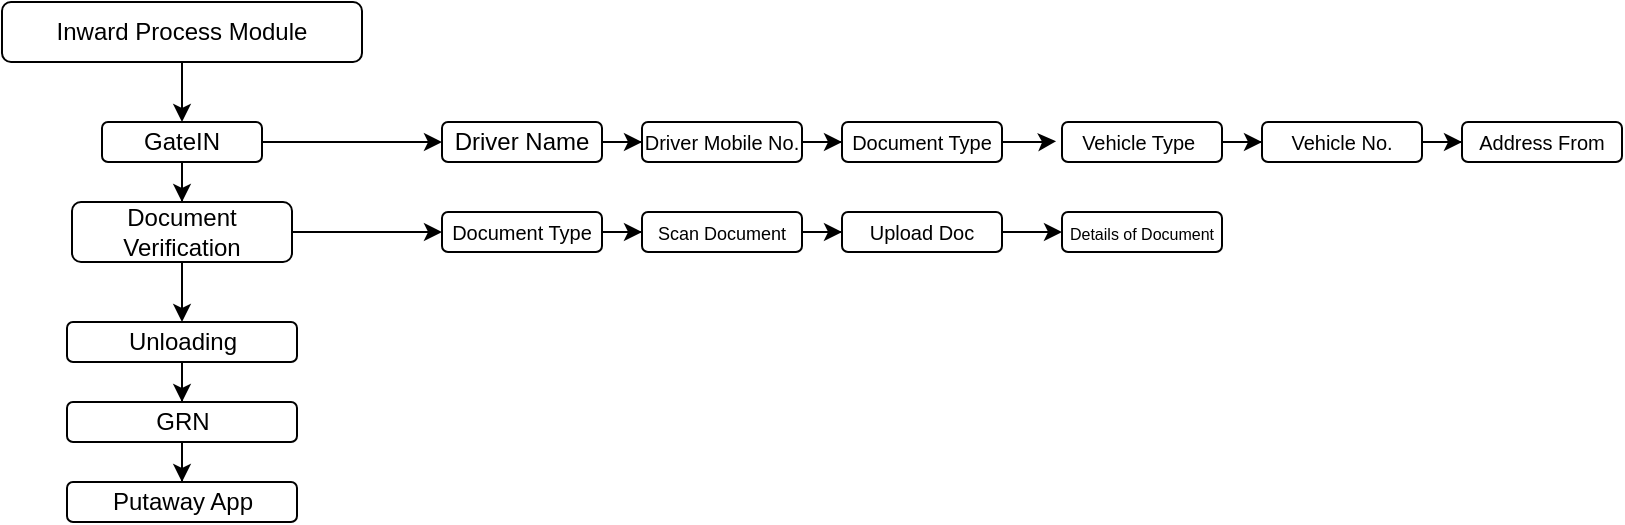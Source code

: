<mxfile version="24.7.8">
  <diagram name="Page-1" id="48HZM81npkZ8VSoMmzUd">
    <mxGraphModel dx="606" dy="315" grid="1" gridSize="10" guides="1" tooltips="1" connect="1" arrows="1" fold="1" page="1" pageScale="1" pageWidth="850" pageHeight="1100" math="0" shadow="0">
      <root>
        <mxCell id="0" />
        <mxCell id="1" parent="0" />
        <mxCell id="ME9PV-bQM1VIJkFycnZ1-24" style="edgeStyle=orthogonalEdgeStyle;rounded=0;orthogonalLoop=1;jettySize=auto;html=1;" edge="1" parent="1" source="ME9PV-bQM1VIJkFycnZ1-25" target="ME9PV-bQM1VIJkFycnZ1-27">
          <mxGeometry relative="1" as="geometry" />
        </mxCell>
        <mxCell id="ME9PV-bQM1VIJkFycnZ1-25" value="Inward Process Module" style="rounded=1;whiteSpace=wrap;html=1;" vertex="1" parent="1">
          <mxGeometry x="30" y="20" width="180" height="30" as="geometry" />
        </mxCell>
        <mxCell id="ME9PV-bQM1VIJkFycnZ1-26" style="edgeStyle=orthogonalEdgeStyle;rounded=0;orthogonalLoop=1;jettySize=auto;html=1;entryX=0.5;entryY=0;entryDx=0;entryDy=0;" edge="1" parent="1" source="ME9PV-bQM1VIJkFycnZ1-27" target="ME9PV-bQM1VIJkFycnZ1-29">
          <mxGeometry relative="1" as="geometry">
            <mxPoint x="160" y="290" as="targetPoint" />
          </mxGeometry>
        </mxCell>
        <mxCell id="ME9PV-bQM1VIJkFycnZ1-35" style="edgeStyle=orthogonalEdgeStyle;rounded=0;orthogonalLoop=1;jettySize=auto;html=1;" edge="1" parent="1" source="ME9PV-bQM1VIJkFycnZ1-27" target="ME9PV-bQM1VIJkFycnZ1-36">
          <mxGeometry relative="1" as="geometry">
            <mxPoint x="290" y="40" as="targetPoint" />
          </mxGeometry>
        </mxCell>
        <mxCell id="ME9PV-bQM1VIJkFycnZ1-27" value="GateIN" style="rounded=1;whiteSpace=wrap;html=1;" vertex="1" parent="1">
          <mxGeometry x="80" y="80" width="80" height="20" as="geometry" />
        </mxCell>
        <mxCell id="ME9PV-bQM1VIJkFycnZ1-28" value="" style="edgeStyle=orthogonalEdgeStyle;rounded=0;orthogonalLoop=1;jettySize=auto;html=1;" edge="1" parent="1" source="ME9PV-bQM1VIJkFycnZ1-34" target="ME9PV-bQM1VIJkFycnZ1-31">
          <mxGeometry relative="1" as="geometry" />
        </mxCell>
        <mxCell id="ME9PV-bQM1VIJkFycnZ1-48" value="" style="edgeStyle=orthogonalEdgeStyle;rounded=0;orthogonalLoop=1;jettySize=auto;html=1;" edge="1" parent="1" source="ME9PV-bQM1VIJkFycnZ1-29">
          <mxGeometry relative="1" as="geometry">
            <mxPoint x="250" y="135.0" as="targetPoint" />
          </mxGeometry>
        </mxCell>
        <mxCell id="ME9PV-bQM1VIJkFycnZ1-29" value="Document Verification" style="rounded=1;whiteSpace=wrap;html=1;" vertex="1" parent="1">
          <mxGeometry x="65" y="120" width="110" height="30" as="geometry" />
        </mxCell>
        <mxCell id="ME9PV-bQM1VIJkFycnZ1-30" value="" style="edgeStyle=orthogonalEdgeStyle;rounded=0;orthogonalLoop=1;jettySize=auto;html=1;" edge="1" parent="1" source="ME9PV-bQM1VIJkFycnZ1-31" target="ME9PV-bQM1VIJkFycnZ1-32">
          <mxGeometry relative="1" as="geometry" />
        </mxCell>
        <mxCell id="ME9PV-bQM1VIJkFycnZ1-31" value="GRN" style="rounded=1;whiteSpace=wrap;html=1;" vertex="1" parent="1">
          <mxGeometry x="62.5" y="220" width="115" height="20" as="geometry" />
        </mxCell>
        <mxCell id="ME9PV-bQM1VIJkFycnZ1-32" value="Putaway App" style="rounded=1;whiteSpace=wrap;html=1;" vertex="1" parent="1">
          <mxGeometry x="62.5" y="260" width="115" height="20" as="geometry" />
        </mxCell>
        <mxCell id="ME9PV-bQM1VIJkFycnZ1-33" value="" style="edgeStyle=orthogonalEdgeStyle;rounded=0;orthogonalLoop=1;jettySize=auto;html=1;" edge="1" parent="1" source="ME9PV-bQM1VIJkFycnZ1-29" target="ME9PV-bQM1VIJkFycnZ1-34">
          <mxGeometry relative="1" as="geometry">
            <mxPoint x="160" y="280" as="sourcePoint" />
            <mxPoint x="160" y="390" as="targetPoint" />
          </mxGeometry>
        </mxCell>
        <mxCell id="ME9PV-bQM1VIJkFycnZ1-34" value="Unloading" style="rounded=1;whiteSpace=wrap;html=1;" vertex="1" parent="1">
          <mxGeometry x="62.5" y="180" width="115" height="20" as="geometry" />
        </mxCell>
        <mxCell id="ME9PV-bQM1VIJkFycnZ1-40" style="edgeStyle=orthogonalEdgeStyle;rounded=0;orthogonalLoop=1;jettySize=auto;html=1;entryX=0;entryY=0.5;entryDx=0;entryDy=0;" edge="1" parent="1" source="ME9PV-bQM1VIJkFycnZ1-36" target="ME9PV-bQM1VIJkFycnZ1-37">
          <mxGeometry relative="1" as="geometry" />
        </mxCell>
        <mxCell id="ME9PV-bQM1VIJkFycnZ1-36" value="Driver Name" style="rounded=1;whiteSpace=wrap;html=1;" vertex="1" parent="1">
          <mxGeometry x="250" y="80" width="80" height="20" as="geometry" />
        </mxCell>
        <mxCell id="ME9PV-bQM1VIJkFycnZ1-41" style="edgeStyle=orthogonalEdgeStyle;rounded=0;orthogonalLoop=1;jettySize=auto;html=1;entryX=0;entryY=0.5;entryDx=0;entryDy=0;" edge="1" parent="1" source="ME9PV-bQM1VIJkFycnZ1-37" target="ME9PV-bQM1VIJkFycnZ1-39">
          <mxGeometry relative="1" as="geometry" />
        </mxCell>
        <mxCell id="ME9PV-bQM1VIJkFycnZ1-37" value="&lt;p style=&quot;line-height: 120%;&quot;&gt;&lt;font style=&quot;font-size: 10px;&quot;&gt;Driver Mobile No.&lt;/font&gt;&lt;/p&gt;" style="rounded=1;whiteSpace=wrap;html=1;" vertex="1" parent="1">
          <mxGeometry x="350" y="80" width="80" height="20" as="geometry" />
        </mxCell>
        <mxCell id="ME9PV-bQM1VIJkFycnZ1-44" style="edgeStyle=orthogonalEdgeStyle;rounded=0;orthogonalLoop=1;jettySize=auto;html=1;entryX=0;entryY=0.5;entryDx=0;entryDy=0;" edge="1" parent="1" source="ME9PV-bQM1VIJkFycnZ1-38" target="ME9PV-bQM1VIJkFycnZ1-43">
          <mxGeometry relative="1" as="geometry" />
        </mxCell>
        <mxCell id="ME9PV-bQM1VIJkFycnZ1-38" value="&lt;font style=&quot;font-size: 10px;&quot;&gt;Vehicle Type&lt;/font&gt;&amp;nbsp;" style="rounded=1;whiteSpace=wrap;html=1;" vertex="1" parent="1">
          <mxGeometry x="560" y="80" width="80" height="20" as="geometry" />
        </mxCell>
        <mxCell id="ME9PV-bQM1VIJkFycnZ1-39" value="&lt;font style=&quot;font-size: 10px;&quot;&gt;Document Type&lt;/font&gt;" style="rounded=1;whiteSpace=wrap;html=1;" vertex="1" parent="1">
          <mxGeometry x="450" y="80" width="80" height="20" as="geometry" />
        </mxCell>
        <mxCell id="ME9PV-bQM1VIJkFycnZ1-42" style="edgeStyle=orthogonalEdgeStyle;rounded=0;orthogonalLoop=1;jettySize=auto;html=1;entryX=-0.037;entryY=0.48;entryDx=0;entryDy=0;entryPerimeter=0;" edge="1" parent="1" source="ME9PV-bQM1VIJkFycnZ1-39" target="ME9PV-bQM1VIJkFycnZ1-38">
          <mxGeometry relative="1" as="geometry" />
        </mxCell>
        <mxCell id="ME9PV-bQM1VIJkFycnZ1-46" value="" style="edgeStyle=orthogonalEdgeStyle;rounded=0;orthogonalLoop=1;jettySize=auto;html=1;" edge="1" parent="1" source="ME9PV-bQM1VIJkFycnZ1-43" target="ME9PV-bQM1VIJkFycnZ1-45">
          <mxGeometry relative="1" as="geometry" />
        </mxCell>
        <mxCell id="ME9PV-bQM1VIJkFycnZ1-43" value="&lt;span style=&quot;font-size: 10px;&quot;&gt;Vehicle No.&lt;/span&gt;" style="rounded=1;whiteSpace=wrap;html=1;" vertex="1" parent="1">
          <mxGeometry x="660" y="80" width="80" height="20" as="geometry" />
        </mxCell>
        <mxCell id="ME9PV-bQM1VIJkFycnZ1-45" value="&lt;span style=&quot;font-size: 10px;&quot;&gt;Address From&lt;/span&gt;" style="rounded=1;whiteSpace=wrap;html=1;" vertex="1" parent="1">
          <mxGeometry x="760" y="80" width="80" height="20" as="geometry" />
        </mxCell>
        <mxCell id="ME9PV-bQM1VIJkFycnZ1-53" value="" style="edgeStyle=orthogonalEdgeStyle;rounded=0;orthogonalLoop=1;jettySize=auto;html=1;" edge="1" parent="1" source="ME9PV-bQM1VIJkFycnZ1-49" target="ME9PV-bQM1VIJkFycnZ1-52">
          <mxGeometry relative="1" as="geometry" />
        </mxCell>
        <mxCell id="ME9PV-bQM1VIJkFycnZ1-49" value="&lt;font style=&quot;font-size: 10px;&quot;&gt;Document Type&lt;/font&gt;" style="rounded=1;whiteSpace=wrap;html=1;" vertex="1" parent="1">
          <mxGeometry x="250" y="125" width="80" height="20" as="geometry" />
        </mxCell>
        <mxCell id="ME9PV-bQM1VIJkFycnZ1-50" value="&lt;font style=&quot;font-size: 8px;&quot;&gt;Details of Document&lt;/font&gt;" style="rounded=1;whiteSpace=wrap;html=1;" vertex="1" parent="1">
          <mxGeometry x="560" y="125" width="80" height="20" as="geometry" />
        </mxCell>
        <mxCell id="ME9PV-bQM1VIJkFycnZ1-55" value="" style="edgeStyle=orthogonalEdgeStyle;rounded=0;orthogonalLoop=1;jettySize=auto;html=1;" edge="1" parent="1" source="ME9PV-bQM1VIJkFycnZ1-51" target="ME9PV-bQM1VIJkFycnZ1-50">
          <mxGeometry relative="1" as="geometry" />
        </mxCell>
        <mxCell id="ME9PV-bQM1VIJkFycnZ1-51" value="&lt;font style=&quot;font-size: 10px;&quot;&gt;Upload Doc&lt;/font&gt;" style="rounded=1;whiteSpace=wrap;html=1;" vertex="1" parent="1">
          <mxGeometry x="450" y="125" width="80" height="20" as="geometry" />
        </mxCell>
        <mxCell id="ME9PV-bQM1VIJkFycnZ1-54" value="" style="edgeStyle=orthogonalEdgeStyle;rounded=0;orthogonalLoop=1;jettySize=auto;html=1;" edge="1" parent="1" source="ME9PV-bQM1VIJkFycnZ1-52" target="ME9PV-bQM1VIJkFycnZ1-51">
          <mxGeometry relative="1" as="geometry" />
        </mxCell>
        <mxCell id="ME9PV-bQM1VIJkFycnZ1-52" value="&lt;font style=&quot;font-size: 9px;&quot;&gt;Scan Document&lt;/font&gt;" style="rounded=1;whiteSpace=wrap;html=1;" vertex="1" parent="1">
          <mxGeometry x="350" y="125" width="80" height="20" as="geometry" />
        </mxCell>
      </root>
    </mxGraphModel>
  </diagram>
</mxfile>
